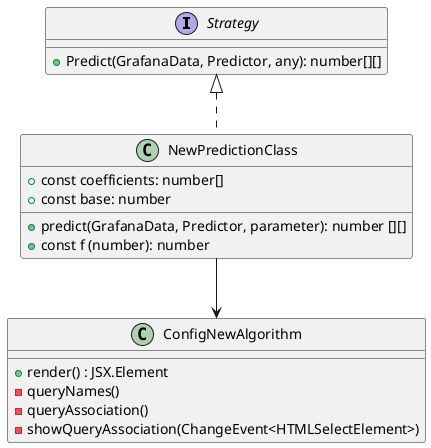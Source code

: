 @startuml GrafanaClasses


interface Strategy{
  + Predict(GrafanaData, Predictor, any): number[][]
}




class NewPredictionClass implements Strategy{
  + const coefficients: number[]
  + const base: number
  + predict(GrafanaData, Predictor, parameter): number [][]
  + const f (number): number

}

class ConfigNewAlgorithm {
  + render() : JSX.Element
  - queryNames()
  - queryAssociation()
  - showQueryAssociation(ChangeEvent<HTMLSelectElement>)
}

NewPredictionClass-->ConfigNewAlgorithm

@enduml
